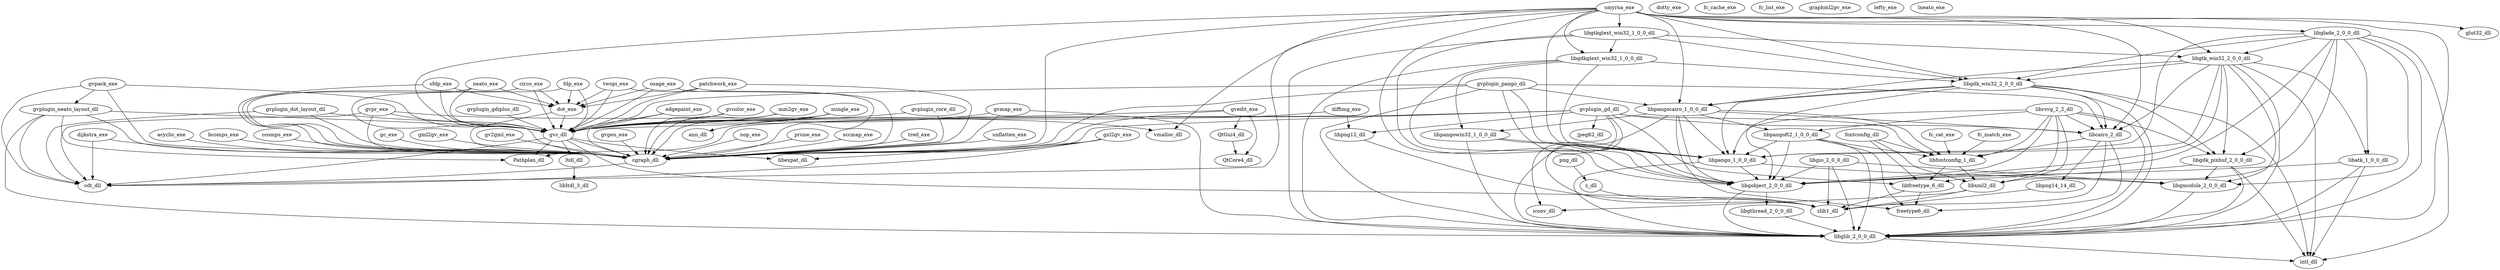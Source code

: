  digraph G {
	graph [splines=true overlap=false]
          cgraph_dll -> cdt_dll;
          fontconfig_dll -> libfontconfig_1_dll;
          fontconfig_dll -> libfreetype_6_dll;
          fontconfig_dll -> libxml2_dll;
          gvc_dll -> cdt_dll;
          gvc_dll -> cgraph_dll;
          gvc_dll -> libexpat_dll;
          gvc_dll -> ltdl_dll;
          gvc_dll -> Pathplan_dll;
          gvc_dll -> zlib1_dll;
          gvplugin_core_dll -> cgraph_dll;
          gvplugin_core_dll -> gvc_dll;
          gvplugin_dot_layout_dll -> cdt_dll;
          gvplugin_dot_layout_dll -> cgraph_dll;
          gvplugin_dot_layout_dll -> gvc_dll;
          gvplugin_gd_dll -> cgraph_dll;
          gvplugin_gd_dll -> gvc_dll;
          gvplugin_gd_dll -> iconv_dll;
          gvplugin_gd_dll -> jpeg62_dll;
          gvplugin_gd_dll -> libcairo_2_dll;
          gvplugin_gd_dll -> libfontconfig_1_dll;
          gvplugin_gd_dll -> libfreetype_6_dll;
          gvplugin_gd_dll -> libpng12_dll;
          gvplugin_gd_dll -> Pathplan_dll;
          gvplugin_gd_dll -> zlib1_dll;
          gvplugin_gdiplus_dll -> gvc_dll;
          gvplugin_neato_layout_dll -> cdt_dll;
          gvplugin_neato_layout_dll -> cgraph_dll;
          gvplugin_neato_layout_dll -> gvc_dll;
          gvplugin_neato_layout_dll -> libglib_2_0_0_dll;
          gvplugin_neato_layout_dll -> Pathplan_dll;
          gvplugin_pango_dll -> cgraph_dll;
          gvplugin_pango_dll -> gvc_dll;
          gvplugin_pango_dll -> libcairo_2_dll;
          gvplugin_pango_dll -> libglib_2_0_0_dll;
          gvplugin_pango_dll -> libgobject_2_0_0_dll;
          gvplugin_pango_dll -> libpango_1_0_0_dll;
          gvplugin_pango_dll -> libpangocairo_1_0_0_dll;
          libatk_1_0_0_dll -> intl_dll;
          libatk_1_0_0_dll -> libglib_2_0_0_dll;
          libatk_1_0_0_dll -> libgobject_2_0_0_dll;
          libcairo_2_dll -> freetype6_dll;
          libcairo_2_dll -> libfontconfig_1_dll;
          libcairo_2_dll -> libpng14_14_dll;
          libcairo_2_dll -> zlib1_dll;
          libfontconfig_1_dll -> libfreetype_6_dll;
          libfontconfig_1_dll -> libxml2_dll;
          libfreetype_6_dll -> freetype6_dll;
          libfreetype_6_dll -> zlib1_dll;
          libgdk_win32_2_0_0_dll -> intl_dll;
          libgdk_win32_2_0_0_dll -> libcairo_2_dll;
          libgdk_win32_2_0_0_dll -> libgdk_pixbuf_2_0_0_dll;
          libgdk_win32_2_0_0_dll -> libglib_2_0_0_dll;
          libgdk_win32_2_0_0_dll -> libgobject_2_0_0_dll;
          libgdk_win32_2_0_0_dll -> libpango_1_0_0_dll;
          libgdk_win32_2_0_0_dll -> libpangocairo_1_0_0_dll;
          libgdkglext_win32_1_0_0_dll -> libgdk_win32_2_0_0_dll;
          libgdkglext_win32_1_0_0_dll -> libglib_2_0_0_dll;
          libgdkglext_win32_1_0_0_dll -> libgobject_2_0_0_dll;
          libgdkglext_win32_1_0_0_dll -> libpango_1_0_0_dll;
          libgdkglext_win32_1_0_0_dll -> libpangowin32_1_0_0_dll;
          libgdk_pixbuf_2_0_0_dll -> intl_dll;
          libgdk_pixbuf_2_0_0_dll -> libglib_2_0_0_dll;
          libgdk_pixbuf_2_0_0_dll -> libgmodule_2_0_0_dll;
          libgdk_pixbuf_2_0_0_dll -> libgobject_2_0_0_dll;
          libgio_2_0_0_dll -> libglib_2_0_0_dll;
          libgio_2_0_0_dll -> libgmodule_2_0_0_dll;
          libgio_2_0_0_dll -> libgobject_2_0_0_dll;
          libgio_2_0_0_dll -> zlib1_dll;
          libglade_2_0_0_dll -> intl_dll;
          libglade_2_0_0_dll -> libatk_1_0_0_dll;
          libglade_2_0_0_dll -> libgdk_win32_2_0_0_dll;
          libglade_2_0_0_dll -> libgdk_pixbuf_2_0_0_dll;
          libglade_2_0_0_dll -> libglib_2_0_0_dll;
          libglade_2_0_0_dll -> libgmodule_2_0_0_dll;
          libglade_2_0_0_dll -> libgobject_2_0_0_dll;
          libglade_2_0_0_dll -> libgtk_win32_2_0_0_dll;
          libglade_2_0_0_dll -> libpango_1_0_0_dll;
          libglade_2_0_0_dll -> libxml2_dll;
          libglib_2_0_0_dll -> intl_dll;
          libgmodule_2_0_0_dll -> libglib_2_0_0_dll;
          libgobject_2_0_0_dll -> libglib_2_0_0_dll;
          libgobject_2_0_0_dll -> libgthread_2_0_0_dll;
          libgthread_2_0_0_dll -> libglib_2_0_0_dll;
          libgtk_win32_2_0_0_dll -> intl_dll;
          libgtk_win32_2_0_0_dll -> libatk_1_0_0_dll;
          libgtk_win32_2_0_0_dll -> libcairo_2_dll;
          libgtk_win32_2_0_0_dll -> libgdk_win32_2_0_0_dll;
          libgtk_win32_2_0_0_dll -> libgdk_pixbuf_2_0_0_dll;
          libgtk_win32_2_0_0_dll -> libglib_2_0_0_dll;
          libgtk_win32_2_0_0_dll -> libgmodule_2_0_0_dll;
          libgtk_win32_2_0_0_dll -> libgobject_2_0_0_dll;
          libgtk_win32_2_0_0_dll -> libpango_1_0_0_dll;
          libgtk_win32_2_0_0_dll -> libpangocairo_1_0_0_dll;
          libgtkglext_win32_1_0_0_dll -> libgdk_win32_2_0_0_dll;
          libgtkglext_win32_1_0_0_dll -> libgdkglext_win32_1_0_0_dll;
          libgtkglext_win32_1_0_0_dll -> libglib_2_0_0_dll;
          libgtkglext_win32_1_0_0_dll -> libgobject_2_0_0_dll;
          libgtkglext_win32_1_0_0_dll -> libgtk_win32_2_0_0_dll;
          libpango_1_0_0_dll -> libglib_2_0_0_dll;
          libpango_1_0_0_dll -> libgmodule_2_0_0_dll;
          libpango_1_0_0_dll -> libgobject_2_0_0_dll;
          libpangocairo_1_0_0_dll -> freetype6_dll;
          libpangocairo_1_0_0_dll -> libcairo_2_dll;
          libpangocairo_1_0_0_dll -> libfontconfig_1_dll;
          libpangocairo_1_0_0_dll -> libglib_2_0_0_dll;
          libpangocairo_1_0_0_dll -> libgobject_2_0_0_dll;
          libpangocairo_1_0_0_dll -> libpango_1_0_0_dll;
          libpangocairo_1_0_0_dll -> libpangoft2_1_0_0_dll;
          libpangocairo_1_0_0_dll -> libpangowin32_1_0_0_dll;
          libpangoft2_1_0_0_dll -> freetype6_dll;
          libpangoft2_1_0_0_dll -> libfontconfig_1_dll;
          libpangoft2_1_0_0_dll -> libglib_2_0_0_dll;
          libpangoft2_1_0_0_dll -> libgobject_2_0_0_dll;
          libpangoft2_1_0_0_dll -> libpango_1_0_0_dll;
          libpangowin32_1_0_0_dll -> libglib_2_0_0_dll;
          libpangowin32_1_0_0_dll -> libgobject_2_0_0_dll;
          libpangowin32_1_0_0_dll -> libpango_1_0_0_dll;
          libpng12_dll -> zlib1_dll;
          libpng14_14_dll -> zlib1_dll;
          librsvg_2_2_dll -> libcairo_2_dll;
          librsvg_2_2_dll -> libfontconfig_1_dll;
          librsvg_2_2_dll -> libfreetype_6_dll;
          librsvg_2_2_dll -> libgdk_pixbuf_2_0_0_dll;
          librsvg_2_2_dll -> libglib_2_0_0_dll;
          librsvg_2_2_dll -> libgobject_2_0_0_dll;
          librsvg_2_2_dll -> libpango_1_0_0_dll;
          librsvg_2_2_dll -> libpangoft2_1_0_0_dll;
          librsvg_2_2_dll -> libxml2_dll;
          libxml2_dll -> iconv_dll;
          libxml2_dll -> zlib1_dll;
          ltdl_dll -> libltdl_3_dll;
          png_dll -> z_dll;
          QtGui4_dll -> QtCore4_dll;
          z_dll -> zlib1_dll;
          acyclic_exe -> cgraph_dll;
          bcomps_exe -> cgraph_dll;
          ccomps_exe -> cgraph_dll;
          circo_exe -> cgraph_dll;
          circo_exe -> gvc_dll;
          circo_exe -> dot_exe;
          diffimg_exe -> gvc_dll;
          diffimg_exe -> libpng12_dll;
          dijkstra_exe -> cdt_dll;
          dijkstra_exe -> cgraph_dll;
          dot_exe -> cgraph_dll;
          dot_exe -> gvc_dll;
dotty_exe
          edgepaint_exe -> cgraph_dll;
          edgepaint_exe -> gvc_dll;
fc_cache_exe
          fc_cat_exe -> libfontconfig_1_dll;
fc_list_exe
          fc_match_exe -> libfontconfig_1_dll;
          fdp_exe -> cgraph_dll;
          fdp_exe -> gvc_dll;
          fdp_exe -> dot_exe;
          gc_exe -> cgraph_dll;
          gml2gv_exe -> cgraph_dll;
graphml2gv_exe
          gv2gml_exe -> cgraph_dll;
          gvcolor_exe -> cgraph_dll;
          gvcolor_exe -> gvc_dll;
          gvedit_exe -> cgraph_dll;
          gvedit_exe -> gvc_dll;
          gvedit_exe -> QtCore4_dll;
          gvedit_exe -> QtGui4_dll;
          gvgen_exe -> cgraph_dll;
          gvmap_exe -> cgraph_dll;
          gvmap_exe -> gvc_dll;
          gvmap_exe -> libglib_2_0_0_dll;
          gvpack_exe -> cdt_dll;
          gvpack_exe -> cgraph_dll;
          gvpack_exe -> gvc_dll;
          gvpack_exe -> gvplugin_neato_layout_dll;
          gvpr_exe -> cdt_dll;
          gvpr_exe -> cgraph_dll;
          gvpr_exe -> gvc_dll;
          gvpr_exe -> vmalloc_dll;
          gxl2gv_exe -> cdt_dll;
          gxl2gv_exe -> cgraph_dll;
          gxl2gv_exe -> libexpat_dll;
lefty_exe
lneato_exe
          mingle_exe -> ann_dll;
          mingle_exe -> cgraph_dll;
          mingle_exe -> gvc_dll;
          mm2gv_exe -> cgraph_dll;
          mm2gv_exe -> gvc_dll;
          neato_exe -> cgraph_dll;
          neato_exe -> gvc_dll;
          neato_exe -> dot_exe;
          nop_exe -> cgraph_dll;
          osage_exe -> cgraph_dll;
          osage_exe -> gvc_dll;
          osage_exe -> dot_exe;
          patchwork_exe -> cgraph_dll;
          patchwork_exe -> gvc_dll;
          patchwork_exe -> dot_exe;
          prune_exe -> cgraph_dll;
          sccmap_exe -> cgraph_dll;
          sfdp_exe -> cgraph_dll;
          sfdp_exe -> gvc_dll;
          sfdp_exe -> dot_exe;
          smyrna_exe -> cdt_dll;
          smyrna_exe -> cgraph_dll;
          smyrna_exe -> glut32_dll;
          smyrna_exe -> gvc_dll;
          smyrna_exe -> libcairo_2_dll;
          smyrna_exe -> libgdk_win32_2_0_0_dll;
          smyrna_exe -> libgdkglext_win32_1_0_0_dll;
          smyrna_exe -> libglade_2_0_0_dll;
          smyrna_exe -> libglib_2_0_0_dll;
          smyrna_exe -> libgobject_2_0_0_dll;
          smyrna_exe -> libgtk_win32_2_0_0_dll;
          smyrna_exe -> libgtkglext_win32_1_0_0_dll;
          smyrna_exe -> libpango_1_0_0_dll;
          smyrna_exe -> libpangocairo_1_0_0_dll;
          smyrna_exe -> vmalloc_dll;
          tred_exe -> cgraph_dll;
          twopi_exe -> cgraph_dll;
          twopi_exe -> gvc_dll;
          twopi_exe -> dot_exe;
          unflatten_exe -> cgraph_dll;
}
